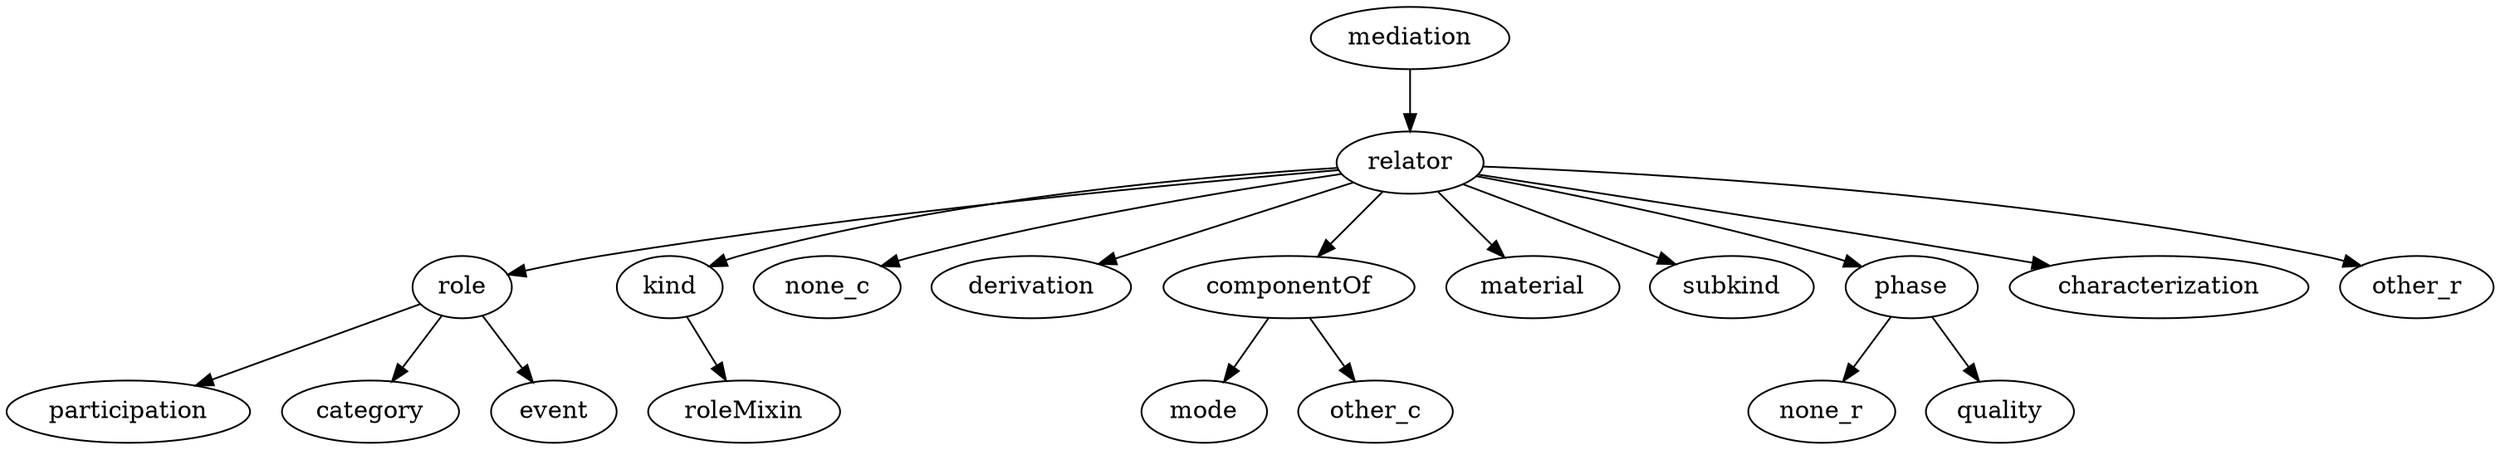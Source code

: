strict digraph  {
mediation;
relator;
role;
kind;
none_c;
derivation;
componentOf;
material;
subkind;
phase;
characterization;
other_r;
participation;
category;
event;
none_r;
quality;
roleMixin;
mode;
other_c;
mediation -> relator;
relator -> role;
relator -> kind;
relator -> none_c;
relator -> derivation;
relator -> componentOf;
relator -> material;
relator -> subkind;
relator -> phase;
relator -> characterization;
relator -> other_r;
role -> participation;
role -> category;
role -> event;
kind -> roleMixin;
componentOf -> mode;
componentOf -> other_c;
phase -> none_r;
phase -> quality;
}
